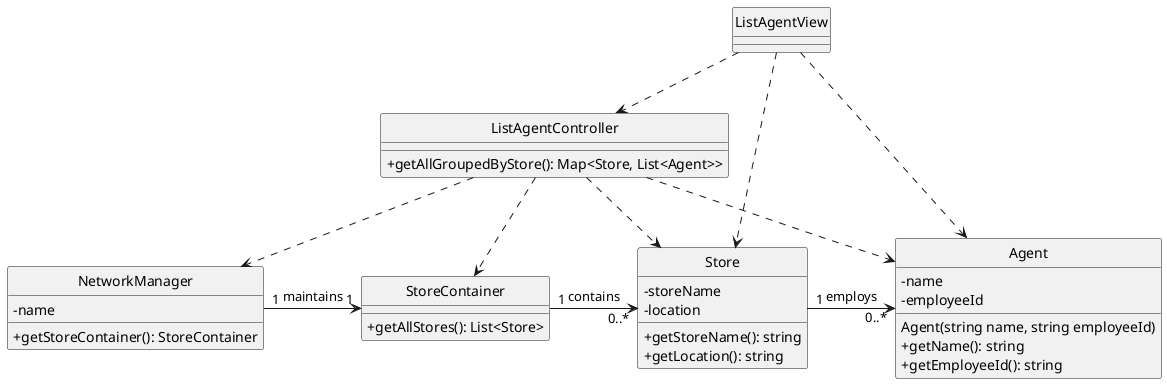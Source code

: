 @startuml

hide circle
skinparam classAttributeIconSize 0

class ListAgentView {
}

class ListAgentController {
    +getAllGroupedByStore(): Map<Store, List<Agent>>
}

class NetworkManager {
    - name
    +getStoreContainer(): StoreContainer
}

class StoreContainer {
    +getAllStores(): List<Store>
}

class Store {
    - storeName
    - location
    +getStoreName(): string
    +getLocation(): string
}

class Agent {
    - name
    - employeeId
    Agent(string name, string employeeId)
    +getName(): string
    +getEmployeeId(): string
}

NetworkManager "1" -right-> "1" StoreContainer: maintains
StoreContainer "1" -right-> "0..*" Store: contains
Store "1" -right-> "0..*" Agent: employs

ListAgentView ..> ListAgentController
ListAgentView ..> Store
ListAgentView ..> Agent
ListAgentController ..> NetworkManager
ListAgentController ..> StoreContainer
ListAgentController ..> Store
ListAgentController ..> Agent

@enduml
